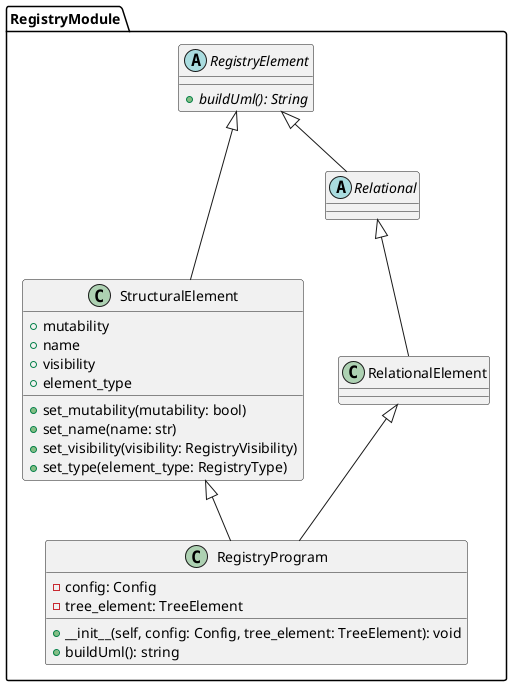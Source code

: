 
@startuml


package "RegistryModule" {
    class RegistryProgram {
        -config: Config
        -tree_element: TreeElement
        +__init__(self, config: Config, tree_element: TreeElement): void
        +buildUml(): string
    }
    abstract class RegistryElement {
        {abstract} + buildUml(): String
    }
    class StructuralElement{
        + mutability
        + name
        + visibility
        + element_type
        + set_mutability(mutability: bool)
        + set_name(name: str)
        + set_visibility(visibility: RegistryVisibility)
        + set_type(element_type: RegistryType)
    }
    class RelationalElement{

    }
    abstract class Relational{

    }

}

RelationalElement -up-|> Relational
RegistryProgram -up-|> StructuralElement
RegistryProgram -up-|> RelationalElement
StructuralElement -up-|> RegistryElement
Relational -up-|> RegistryElement

@enduml
